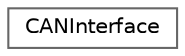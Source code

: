digraph "Graphical Class Hierarchy"
{
 // LATEX_PDF_SIZE
  bgcolor="transparent";
  edge [fontname=Helvetica,fontsize=10,labelfontname=Helvetica,labelfontsize=10];
  node [fontname=Helvetica,fontsize=10,shape=box,height=0.2,width=0.4];
  rankdir="LR";
  Node0 [label="CANInterface",height=0.2,width=0.4,color="grey40", fillcolor="white", style="filled",URL="$class_c_a_n_interface.html",tooltip=" "];
}
